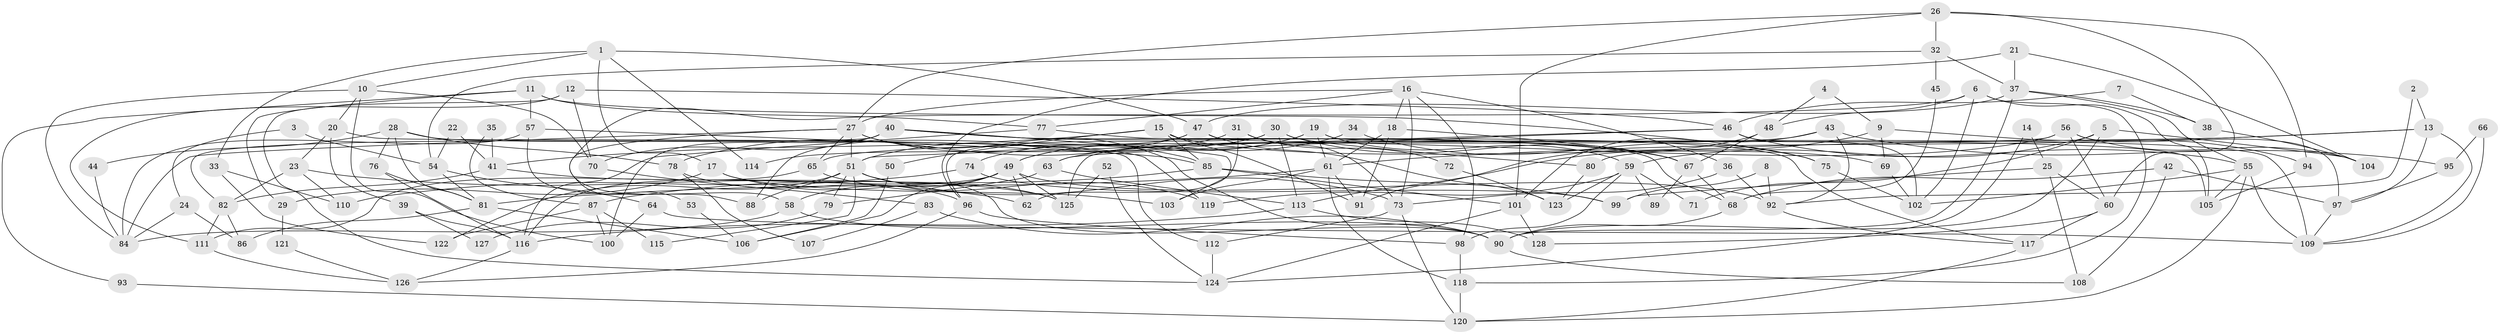 // Generated by graph-tools (version 1.1) at 2025/02/03/09/25 03:02:14]
// undirected, 128 vertices, 256 edges
graph export_dot {
graph [start="1"]
  node [color=gray90,style=filled];
  1;
  2;
  3;
  4;
  5;
  6;
  7;
  8;
  9;
  10;
  11;
  12;
  13;
  14;
  15;
  16;
  17;
  18;
  19;
  20;
  21;
  22;
  23;
  24;
  25;
  26;
  27;
  28;
  29;
  30;
  31;
  32;
  33;
  34;
  35;
  36;
  37;
  38;
  39;
  40;
  41;
  42;
  43;
  44;
  45;
  46;
  47;
  48;
  49;
  50;
  51;
  52;
  53;
  54;
  55;
  56;
  57;
  58;
  59;
  60;
  61;
  62;
  63;
  64;
  65;
  66;
  67;
  68;
  69;
  70;
  71;
  72;
  73;
  74;
  75;
  76;
  77;
  78;
  79;
  80;
  81;
  82;
  83;
  84;
  85;
  86;
  87;
  88;
  89;
  90;
  91;
  92;
  93;
  94;
  95;
  96;
  97;
  98;
  99;
  100;
  101;
  102;
  103;
  104;
  105;
  106;
  107;
  108;
  109;
  110;
  111;
  112;
  113;
  114;
  115;
  116;
  117;
  118;
  119;
  120;
  121;
  122;
  123;
  124;
  125;
  126;
  127;
  128;
  1 -- 47;
  1 -- 10;
  1 -- 17;
  1 -- 33;
  1 -- 114;
  2 -- 13;
  2 -- 92;
  3 -- 24;
  3 -- 54;
  4 -- 9;
  4 -- 48;
  5 -- 59;
  5 -- 90;
  5 -- 71;
  5 -- 104;
  6 -- 105;
  6 -- 118;
  6 -- 48;
  6 -- 58;
  6 -- 102;
  7 -- 46;
  7 -- 38;
  8 -- 92;
  8 -- 99;
  9 -- 113;
  9 -- 94;
  9 -- 69;
  10 -- 84;
  10 -- 70;
  10 -- 20;
  10 -- 100;
  11 -- 57;
  11 -- 77;
  11 -- 29;
  11 -- 75;
  11 -- 93;
  12 -- 46;
  12 -- 111;
  12 -- 70;
  12 -- 124;
  13 -- 109;
  13 -- 80;
  13 -- 61;
  13 -- 97;
  14 -- 124;
  14 -- 25;
  15 -- 91;
  15 -- 69;
  15 -- 41;
  15 -- 50;
  15 -- 85;
  16 -- 18;
  16 -- 77;
  16 -- 27;
  16 -- 36;
  16 -- 73;
  16 -- 98;
  17 -- 103;
  17 -- 29;
  17 -- 125;
  18 -- 67;
  18 -- 61;
  18 -- 91;
  19 -- 59;
  19 -- 49;
  19 -- 61;
  19 -- 74;
  19 -- 105;
  20 -- 23;
  20 -- 39;
  20 -- 112;
  21 -- 96;
  21 -- 37;
  21 -- 104;
  22 -- 41;
  22 -- 54;
  23 -- 110;
  23 -- 82;
  23 -- 62;
  24 -- 84;
  24 -- 86;
  25 -- 60;
  25 -- 108;
  25 -- 99;
  26 -- 60;
  26 -- 27;
  26 -- 32;
  26 -- 94;
  26 -- 101;
  27 -- 51;
  27 -- 53;
  27 -- 65;
  27 -- 84;
  27 -- 85;
  27 -- 90;
  28 -- 76;
  28 -- 81;
  28 -- 44;
  28 -- 78;
  28 -- 119;
  29 -- 121;
  30 -- 113;
  30 -- 96;
  30 -- 67;
  30 -- 80;
  30 -- 114;
  31 -- 73;
  31 -- 51;
  31 -- 62;
  31 -- 72;
  32 -- 37;
  32 -- 45;
  32 -- 54;
  33 -- 122;
  33 -- 110;
  34 -- 49;
  34 -- 75;
  35 -- 87;
  35 -- 41;
  36 -- 73;
  36 -- 92;
  37 -- 90;
  37 -- 47;
  37 -- 38;
  37 -- 55;
  38 -- 104;
  39 -- 116;
  39 -- 127;
  40 -- 67;
  40 -- 82;
  40 -- 68;
  40 -- 70;
  40 -- 100;
  40 -- 103;
  41 -- 125;
  41 -- 82;
  42 -- 68;
  42 -- 97;
  42 -- 108;
  43 -- 101;
  43 -- 92;
  43 -- 65;
  43 -- 95;
  44 -- 84;
  45 -- 68;
  46 -- 51;
  46 -- 55;
  46 -- 63;
  46 -- 102;
  47 -- 109;
  47 -- 88;
  47 -- 78;
  47 -- 123;
  48 -- 91;
  48 -- 67;
  49 -- 58;
  49 -- 62;
  49 -- 92;
  49 -- 106;
  49 -- 116;
  49 -- 125;
  50 -- 106;
  51 -- 90;
  51 -- 73;
  51 -- 79;
  51 -- 88;
  51 -- 115;
  51 -- 122;
  52 -- 125;
  52 -- 124;
  53 -- 106;
  54 -- 64;
  54 -- 81;
  55 -- 102;
  55 -- 105;
  55 -- 109;
  55 -- 120;
  56 -- 104;
  56 -- 125;
  56 -- 60;
  56 -- 63;
  56 -- 97;
  57 -- 84;
  57 -- 85;
  57 -- 88;
  58 -- 90;
  58 -- 84;
  59 -- 119;
  59 -- 98;
  59 -- 71;
  59 -- 89;
  59 -- 123;
  60 -- 117;
  60 -- 128;
  61 -- 81;
  61 -- 91;
  61 -- 103;
  61 -- 118;
  63 -- 79;
  63 -- 113;
  64 -- 100;
  64 -- 109;
  65 -- 111;
  65 -- 119;
  66 -- 95;
  66 -- 109;
  67 -- 68;
  67 -- 89;
  68 -- 90;
  69 -- 102;
  70 -- 83;
  72 -- 123;
  73 -- 112;
  73 -- 120;
  74 -- 99;
  74 -- 110;
  75 -- 102;
  76 -- 81;
  76 -- 116;
  77 -- 116;
  77 -- 117;
  78 -- 96;
  78 -- 107;
  79 -- 127;
  80 -- 123;
  81 -- 86;
  81 -- 106;
  82 -- 111;
  82 -- 86;
  83 -- 90;
  83 -- 107;
  85 -- 87;
  85 -- 99;
  85 -- 101;
  87 -- 100;
  87 -- 115;
  87 -- 122;
  90 -- 108;
  92 -- 117;
  93 -- 120;
  94 -- 105;
  95 -- 97;
  96 -- 98;
  96 -- 126;
  97 -- 109;
  98 -- 118;
  101 -- 124;
  101 -- 128;
  111 -- 126;
  112 -- 124;
  113 -- 128;
  113 -- 116;
  116 -- 126;
  117 -- 120;
  118 -- 120;
  121 -- 126;
}
